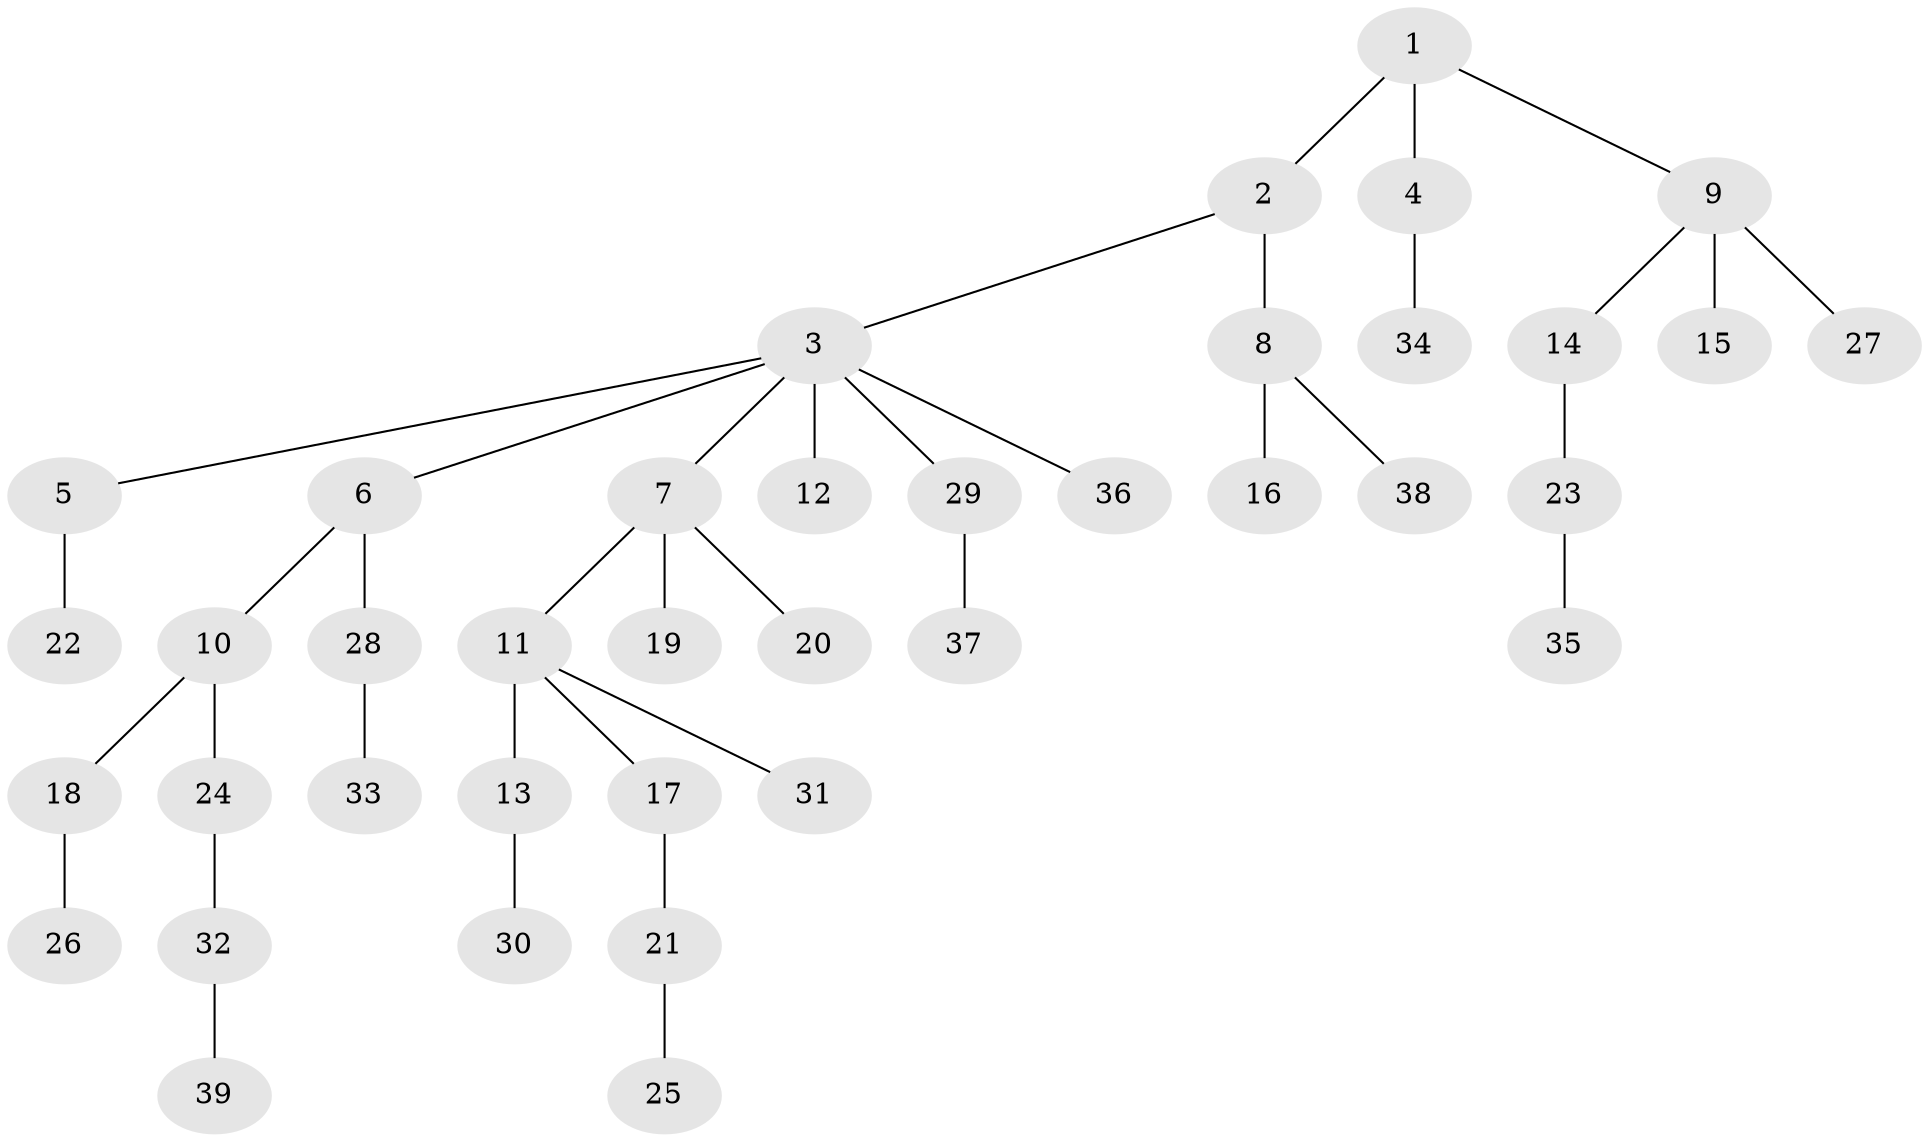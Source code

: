 // original degree distribution, {4: 0.08450704225352113, 1: 0.49295774647887325, 8: 0.014084507042253521, 2: 0.22535211267605634, 3: 0.16901408450704225, 5: 0.014084507042253521}
// Generated by graph-tools (version 1.1) at 2025/37/03/09/25 02:37:05]
// undirected, 39 vertices, 38 edges
graph export_dot {
graph [start="1"]
  node [color=gray90,style=filled];
  1;
  2;
  3;
  4;
  5;
  6;
  7;
  8;
  9;
  10;
  11;
  12;
  13;
  14;
  15;
  16;
  17;
  18;
  19;
  20;
  21;
  22;
  23;
  24;
  25;
  26;
  27;
  28;
  29;
  30;
  31;
  32;
  33;
  34;
  35;
  36;
  37;
  38;
  39;
  1 -- 2 [weight=1.0];
  1 -- 4 [weight=1.0];
  1 -- 9 [weight=1.0];
  2 -- 3 [weight=1.0];
  2 -- 8 [weight=1.0];
  3 -- 5 [weight=1.0];
  3 -- 6 [weight=1.0];
  3 -- 7 [weight=1.0];
  3 -- 12 [weight=1.0];
  3 -- 29 [weight=1.0];
  3 -- 36 [weight=1.0];
  4 -- 34 [weight=1.0];
  5 -- 22 [weight=2.0];
  6 -- 10 [weight=1.0];
  6 -- 28 [weight=1.0];
  7 -- 11 [weight=1.0];
  7 -- 19 [weight=2.0];
  7 -- 20 [weight=1.0];
  8 -- 16 [weight=2.0];
  8 -- 38 [weight=1.0];
  9 -- 14 [weight=1.0];
  9 -- 15 [weight=2.0];
  9 -- 27 [weight=1.0];
  10 -- 18 [weight=1.0];
  10 -- 24 [weight=1.0];
  11 -- 13 [weight=1.0];
  11 -- 17 [weight=1.0];
  11 -- 31 [weight=1.0];
  13 -- 30 [weight=1.0];
  14 -- 23 [weight=1.0];
  17 -- 21 [weight=1.0];
  18 -- 26 [weight=1.0];
  21 -- 25 [weight=1.0];
  23 -- 35 [weight=1.0];
  24 -- 32 [weight=1.0];
  28 -- 33 [weight=1.0];
  29 -- 37 [weight=1.0];
  32 -- 39 [weight=1.0];
}
